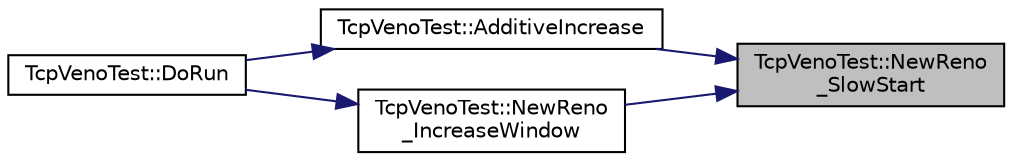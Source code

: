 digraph "TcpVenoTest::NewReno_SlowStart"
{
 // LATEX_PDF_SIZE
  edge [fontname="Helvetica",fontsize="10",labelfontname="Helvetica",labelfontsize="10"];
  node [fontname="Helvetica",fontsize="10",shape=record];
  rankdir="RL";
  Node1 [label="TcpVenoTest::NewReno\l_SlowStart",height=0.2,width=0.4,color="black", fillcolor="grey75", style="filled", fontcolor="black",tooltip="Mimics the NewReno SlowStart algorithm."];
  Node1 -> Node2 [dir="back",color="midnightblue",fontsize="10",style="solid",fontname="Helvetica"];
  Node2 [label="TcpVenoTest::AdditiveIncrease",height=0.2,width=0.4,color="black", fillcolor="white", style="filled",URL="$class_tcp_veno_test.html#afbbb437669e6d13a95e0de8c0e8a79b0",tooltip="TCP Veno additive increase formula."];
  Node2 -> Node3 [dir="back",color="midnightblue",fontsize="10",style="solid",fontname="Helvetica"];
  Node3 [label="TcpVenoTest::DoRun",height=0.2,width=0.4,color="black", fillcolor="white", style="filled",URL="$class_tcp_veno_test.html#ac9a8c938515295419b597b999c724100",tooltip="Implementation to actually run this TestCase."];
  Node1 -> Node4 [dir="back",color="midnightblue",fontsize="10",style="solid",fontname="Helvetica"];
  Node4 [label="TcpVenoTest::NewReno\l_IncreaseWindow",height=0.2,width=0.4,color="black", fillcolor="white", style="filled",URL="$class_tcp_veno_test.html#adb94384b4e1993d45709c93642819be4",tooltip="Mimics the NewReno IncreaseWindow algorithm."];
  Node4 -> Node3 [dir="back",color="midnightblue",fontsize="10",style="solid",fontname="Helvetica"];
}
